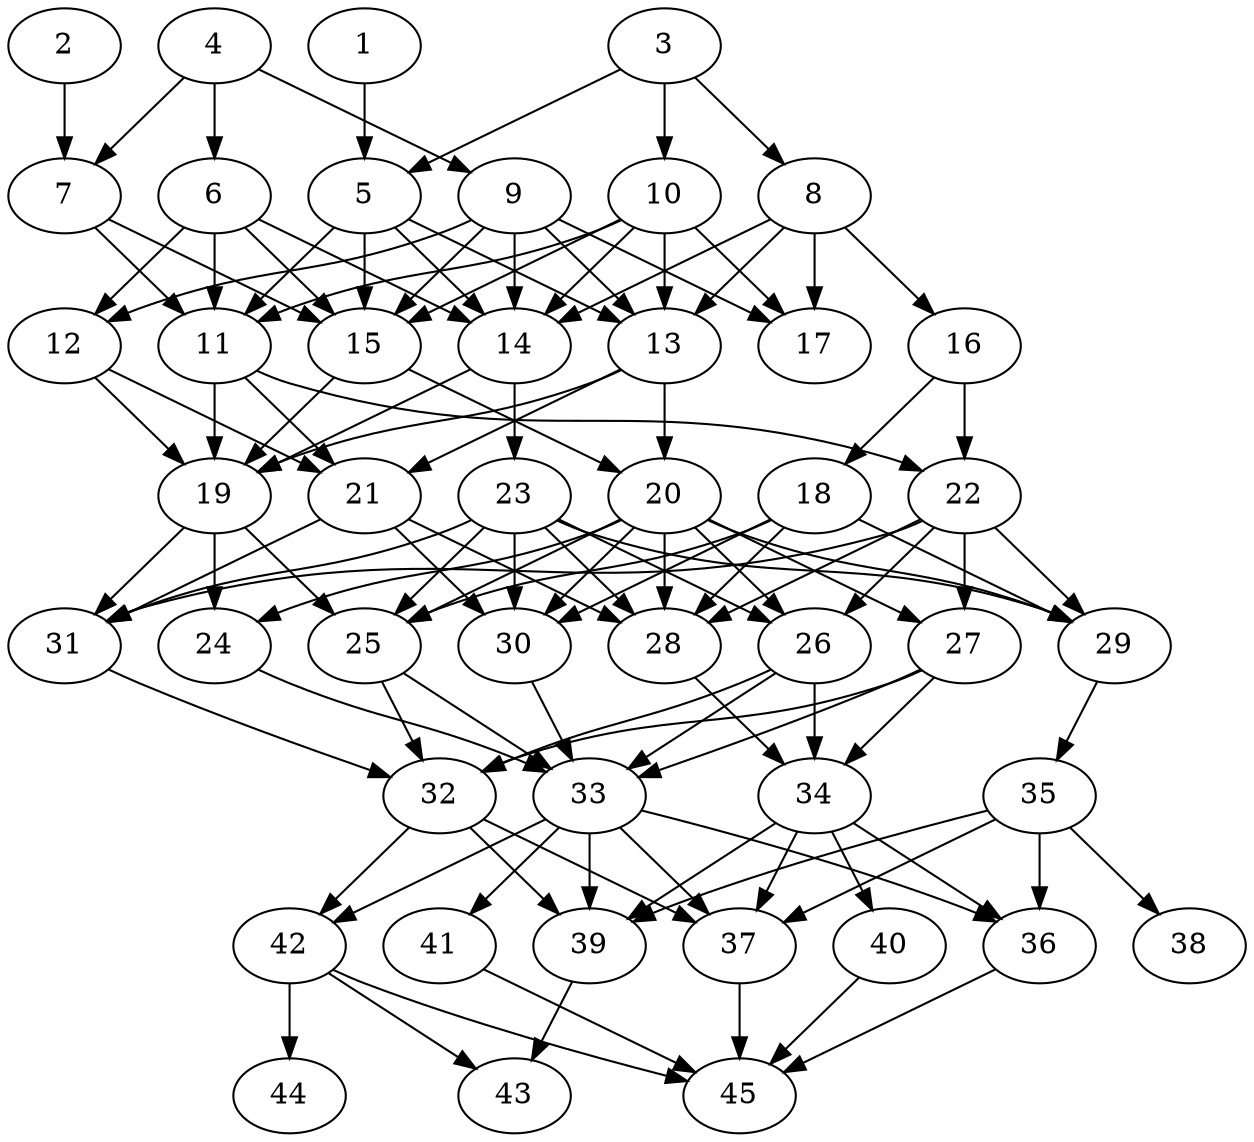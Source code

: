 // DAG automatically generated by daggen at Tue Aug  6 16:31:44 2019
// ./daggen --dot -n 45 --ccr 0.4 --fat 0.5 --regular 0.5 --density 0.8 --mindata 5242880 --maxdata 52428800 
digraph G {
  1 [size="84101120", alpha="0.12", expect_size="33640448"] 
  1 -> 5 [size ="33640448"]
  2 [size="86097920", alpha="0.04", expect_size="34439168"] 
  2 -> 7 [size ="34439168"]
  3 [size="119385600", alpha="0.00", expect_size="47754240"] 
  3 -> 5 [size ="47754240"]
  3 -> 8 [size ="47754240"]
  3 -> 10 [size ="47754240"]
  4 [size="102512640", alpha="0.17", expect_size="41005056"] 
  4 -> 6 [size ="41005056"]
  4 -> 7 [size ="41005056"]
  4 -> 9 [size ="41005056"]
  5 [size="111549440", alpha="0.15", expect_size="44619776"] 
  5 -> 11 [size ="44619776"]
  5 -> 13 [size ="44619776"]
  5 -> 14 [size ="44619776"]
  5 -> 15 [size ="44619776"]
  6 [size="72499200", alpha="0.02", expect_size="28999680"] 
  6 -> 11 [size ="28999680"]
  6 -> 12 [size ="28999680"]
  6 -> 14 [size ="28999680"]
  6 -> 15 [size ="28999680"]
  7 [size="97006080", alpha="0.09", expect_size="38802432"] 
  7 -> 11 [size ="38802432"]
  7 -> 15 [size ="38802432"]
  8 [size="34475520", alpha="0.13", expect_size="13790208"] 
  8 -> 13 [size ="13790208"]
  8 -> 14 [size ="13790208"]
  8 -> 16 [size ="13790208"]
  8 -> 17 [size ="13790208"]
  9 [size="98731520", alpha="0.04", expect_size="39492608"] 
  9 -> 12 [size ="39492608"]
  9 -> 13 [size ="39492608"]
  9 -> 14 [size ="39492608"]
  9 -> 15 [size ="39492608"]
  9 -> 17 [size ="39492608"]
  10 [size="89671680", alpha="0.18", expect_size="35868672"] 
  10 -> 11 [size ="35868672"]
  10 -> 13 [size ="35868672"]
  10 -> 14 [size ="35868672"]
  10 -> 15 [size ="35868672"]
  10 -> 17 [size ="35868672"]
  11 [size="86699520", alpha="0.05", expect_size="34679808"] 
  11 -> 19 [size ="34679808"]
  11 -> 21 [size ="34679808"]
  11 -> 22 [size ="34679808"]
  12 [size="38085120", alpha="0.09", expect_size="15234048"] 
  12 -> 19 [size ="15234048"]
  12 -> 21 [size ="15234048"]
  13 [size="60221440", alpha="0.08", expect_size="24088576"] 
  13 -> 19 [size ="24088576"]
  13 -> 20 [size ="24088576"]
  13 -> 21 [size ="24088576"]
  14 [size="62100480", alpha="0.10", expect_size="24840192"] 
  14 -> 19 [size ="24840192"]
  14 -> 23 [size ="24840192"]
  15 [size="43458560", alpha="0.08", expect_size="17383424"] 
  15 -> 19 [size ="17383424"]
  15 -> 20 [size ="17383424"]
  16 [size="16186880", alpha="0.10", expect_size="6474752"] 
  16 -> 18 [size ="6474752"]
  16 -> 22 [size ="6474752"]
  17 [size="29944320", alpha="0.13", expect_size="11977728"] 
  18 [size="85665280", alpha="0.11", expect_size="34266112"] 
  18 -> 25 [size ="34266112"]
  18 -> 28 [size ="34266112"]
  18 -> 29 [size ="34266112"]
  18 -> 30 [size ="34266112"]
  19 [size="44631040", alpha="0.04", expect_size="17852416"] 
  19 -> 24 [size ="17852416"]
  19 -> 25 [size ="17852416"]
  19 -> 31 [size ="17852416"]
  20 [size="68840960", alpha="0.02", expect_size="27536384"] 
  20 -> 24 [size ="27536384"]
  20 -> 25 [size ="27536384"]
  20 -> 26 [size ="27536384"]
  20 -> 27 [size ="27536384"]
  20 -> 28 [size ="27536384"]
  20 -> 29 [size ="27536384"]
  20 -> 30 [size ="27536384"]
  21 [size="57681920", alpha="0.12", expect_size="23072768"] 
  21 -> 28 [size ="23072768"]
  21 -> 30 [size ="23072768"]
  21 -> 31 [size ="23072768"]
  22 [size="85585920", alpha="0.14", expect_size="34234368"] 
  22 -> 26 [size ="34234368"]
  22 -> 27 [size ="34234368"]
  22 -> 28 [size ="34234368"]
  22 -> 29 [size ="34234368"]
  22 -> 31 [size ="34234368"]
  23 [size="22778880", alpha="0.15", expect_size="9111552"] 
  23 -> 25 [size ="9111552"]
  23 -> 26 [size ="9111552"]
  23 -> 28 [size ="9111552"]
  23 -> 29 [size ="9111552"]
  23 -> 30 [size ="9111552"]
  23 -> 31 [size ="9111552"]
  24 [size="67663360", alpha="0.10", expect_size="27065344"] 
  24 -> 33 [size ="27065344"]
  25 [size="128271360", alpha="0.02", expect_size="51308544"] 
  25 -> 32 [size ="51308544"]
  25 -> 33 [size ="51308544"]
  26 [size="59008000", alpha="0.04", expect_size="23603200"] 
  26 -> 32 [size ="23603200"]
  26 -> 33 [size ="23603200"]
  26 -> 34 [size ="23603200"]
  27 [size="116876800", alpha="0.01", expect_size="46750720"] 
  27 -> 32 [size ="46750720"]
  27 -> 33 [size ="46750720"]
  27 -> 34 [size ="46750720"]
  28 [size="76275200", alpha="0.01", expect_size="30510080"] 
  28 -> 34 [size ="30510080"]
  29 [size="25922560", alpha="0.15", expect_size="10369024"] 
  29 -> 35 [size ="10369024"]
  30 [size="52277760", alpha="0.03", expect_size="20911104"] 
  30 -> 33 [size ="20911104"]
  31 [size="65809920", alpha="0.03", expect_size="26323968"] 
  31 -> 32 [size ="26323968"]
  32 [size="19553280", alpha="0.07", expect_size="7821312"] 
  32 -> 37 [size ="7821312"]
  32 -> 39 [size ="7821312"]
  32 -> 42 [size ="7821312"]
  33 [size="104463360", alpha="0.19", expect_size="41785344"] 
  33 -> 36 [size ="41785344"]
  33 -> 37 [size ="41785344"]
  33 -> 39 [size ="41785344"]
  33 -> 41 [size ="41785344"]
  33 -> 42 [size ="41785344"]
  34 [size="72924160", alpha="0.20", expect_size="29169664"] 
  34 -> 36 [size ="29169664"]
  34 -> 37 [size ="29169664"]
  34 -> 39 [size ="29169664"]
  34 -> 40 [size ="29169664"]
  35 [size="14341120", alpha="0.05", expect_size="5736448"] 
  35 -> 36 [size ="5736448"]
  35 -> 37 [size ="5736448"]
  35 -> 38 [size ="5736448"]
  35 -> 39 [size ="5736448"]
  36 [size="27153920", alpha="0.12", expect_size="10861568"] 
  36 -> 45 [size ="10861568"]
  37 [size="52794880", alpha="0.01", expect_size="21117952"] 
  37 -> 45 [size ="21117952"]
  38 [size="57198080", alpha="0.02", expect_size="22879232"] 
  39 [size="61734400", alpha="0.09", expect_size="24693760"] 
  39 -> 43 [size ="24693760"]
  40 [size="34060800", alpha="0.05", expect_size="13624320"] 
  40 -> 45 [size ="13624320"]
  41 [size="50744320", alpha="0.09", expect_size="20297728"] 
  41 -> 45 [size ="20297728"]
  42 [size="67415040", alpha="0.05", expect_size="26966016"] 
  42 -> 43 [size ="26966016"]
  42 -> 44 [size ="26966016"]
  42 -> 45 [size ="26966016"]
  43 [size="109048320", alpha="0.02", expect_size="43619328"] 
  44 [size="104798720", alpha="0.09", expect_size="41919488"] 
  45 [size="103656960", alpha="0.16", expect_size="41462784"] 
}

